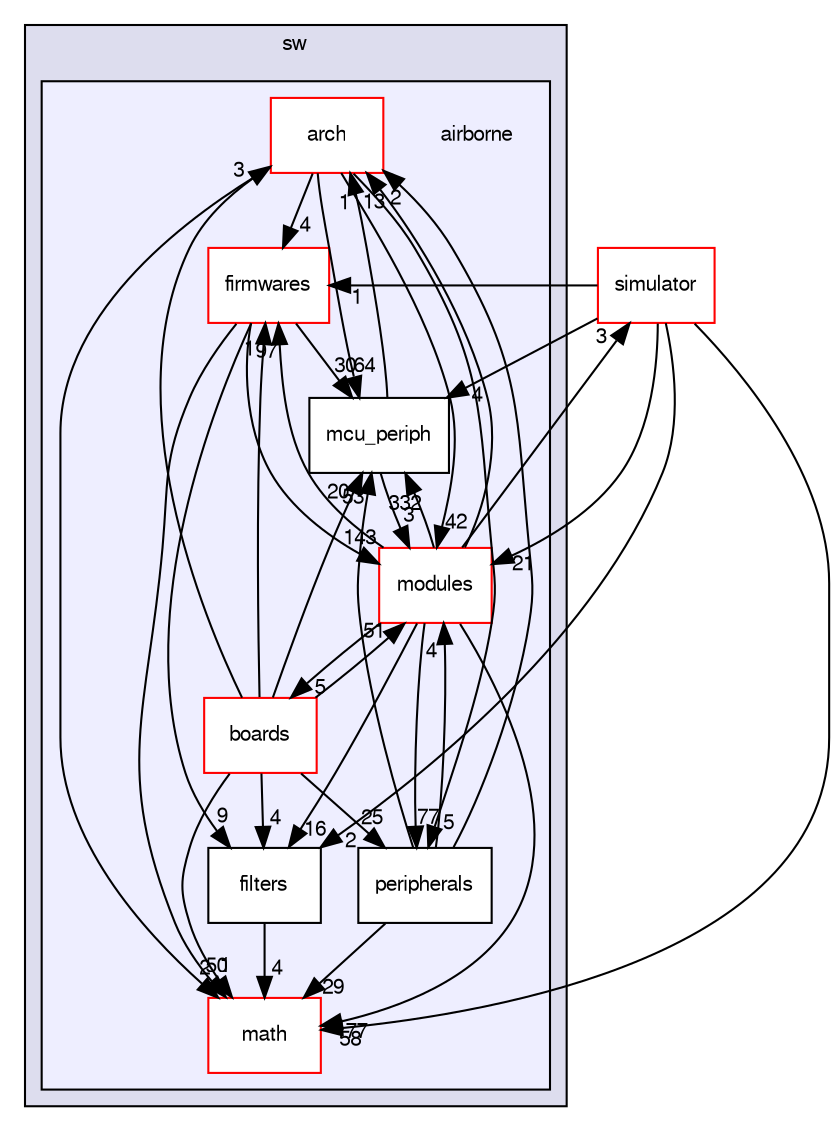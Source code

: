 digraph "sw/airborne" {
  compound=true
  node [ fontsize="10", fontname="FreeSans"];
  edge [ labelfontsize="10", labelfontname="FreeSans"];
  subgraph clusterdir_01fcd3835fb4e7d9331b722d86291b65 {
    graph [ bgcolor="#ddddee", pencolor="black", label="sw" fontname="FreeSans", fontsize="10", URL="dir_01fcd3835fb4e7d9331b722d86291b65.html"]
  subgraph clusterdir_5e9153041680afc3c016fd52fa730b56 {
    graph [ bgcolor="#eeeeff", pencolor="black", label="" URL="dir_5e9153041680afc3c016fd52fa730b56.html"];
    dir_5e9153041680afc3c016fd52fa730b56 [shape=plaintext label="airborne"];
    dir_fc6475eb39ea0144fb6697b809fd11a9 [shape=box label="arch" color="red" fillcolor="white" style="filled" URL="dir_fc6475eb39ea0144fb6697b809fd11a9.html"];
    dir_e030268cd18297cf6282390f76bfcf7f [shape=box label="boards" color="red" fillcolor="white" style="filled" URL="dir_e030268cd18297cf6282390f76bfcf7f.html"];
    dir_1444106569909aede49a887d28257b90 [shape=box label="filters" color="black" fillcolor="white" style="filled" URL="dir_1444106569909aede49a887d28257b90.html"];
    dir_e7d2494544042a787a6ee70a779a5e07 [shape=box label="firmwares" color="red" fillcolor="white" style="filled" URL="dir_e7d2494544042a787a6ee70a779a5e07.html"];
    dir_29343b6f5fcd4b75a5dfbb985ff56864 [shape=box label="math" color="red" fillcolor="white" style="filled" URL="dir_29343b6f5fcd4b75a5dfbb985ff56864.html"];
    dir_1ca43f6a116d741d80fb1d0555a2b198 [shape=box label="mcu_periph" color="black" fillcolor="white" style="filled" URL="dir_1ca43f6a116d741d80fb1d0555a2b198.html"];
    dir_c2abcdd6ccb39c3582929c0e3f5651c2 [shape=box label="modules" color="red" fillcolor="white" style="filled" URL="dir_c2abcdd6ccb39c3582929c0e3f5651c2.html"];
    dir_0a48ba2c0a76794adfddddc873522f67 [shape=box label="peripherals" color="black" fillcolor="white" style="filled" URL="dir_0a48ba2c0a76794adfddddc873522f67.html"];
  }
  }
  dir_57152efd0242905f7c5d6768e6b65e41 [shape=box label="simulator" fillcolor="white" style="filled" color="red" URL="dir_57152efd0242905f7c5d6768e6b65e41.html"];
  dir_0a48ba2c0a76794adfddddc873522f67->dir_1ca43f6a116d741d80fb1d0555a2b198 [headlabel="53", labeldistance=1.5 headhref="dir_000109_000107.html"];
  dir_0a48ba2c0a76794adfddddc873522f67->dir_fc6475eb39ea0144fb6697b809fd11a9 [headlabel="2", labeldistance=1.5 headhref="dir_000109_000002.html"];
  dir_0a48ba2c0a76794adfddddc873522f67->dir_29343b6f5fcd4b75a5dfbb985ff56864 [headlabel="29", labeldistance=1.5 headhref="dir_000109_000105.html"];
  dir_0a48ba2c0a76794adfddddc873522f67->dir_c2abcdd6ccb39c3582929c0e3f5651c2 [headlabel="4", labeldistance=1.5 headhref="dir_000109_000031.html"];
  dir_e030268cd18297cf6282390f76bfcf7f->dir_0a48ba2c0a76794adfddddc873522f67 [headlabel="25", labeldistance=1.5 headhref="dir_000042_000109.html"];
  dir_e030268cd18297cf6282390f76bfcf7f->dir_1ca43f6a116d741d80fb1d0555a2b198 [headlabel="20", labeldistance=1.5 headhref="dir_000042_000107.html"];
  dir_e030268cd18297cf6282390f76bfcf7f->dir_fc6475eb39ea0144fb6697b809fd11a9 [headlabel="3", labeldistance=1.5 headhref="dir_000042_000002.html"];
  dir_e030268cd18297cf6282390f76bfcf7f->dir_1444106569909aede49a887d28257b90 [headlabel="4", labeldistance=1.5 headhref="dir_000042_000091.html"];
  dir_e030268cd18297cf6282390f76bfcf7f->dir_e7d2494544042a787a6ee70a779a5e07 [headlabel="1", labeldistance=1.5 headhref="dir_000042_000092.html"];
  dir_e030268cd18297cf6282390f76bfcf7f->dir_29343b6f5fcd4b75a5dfbb985ff56864 [headlabel="1", labeldistance=1.5 headhref="dir_000042_000105.html"];
  dir_e030268cd18297cf6282390f76bfcf7f->dir_c2abcdd6ccb39c3582929c0e3f5651c2 [headlabel="51", labeldistance=1.5 headhref="dir_000042_000031.html"];
  dir_1ca43f6a116d741d80fb1d0555a2b198->dir_fc6475eb39ea0144fb6697b809fd11a9 [headlabel="1", labeldistance=1.5 headhref="dir_000107_000002.html"];
  dir_1ca43f6a116d741d80fb1d0555a2b198->dir_c2abcdd6ccb39c3582929c0e3f5651c2 [headlabel="3", labeldistance=1.5 headhref="dir_000107_000031.html"];
  dir_fc6475eb39ea0144fb6697b809fd11a9->dir_0a48ba2c0a76794adfddddc873522f67 [headlabel="5", labeldistance=1.5 headhref="dir_000002_000109.html"];
  dir_fc6475eb39ea0144fb6697b809fd11a9->dir_1ca43f6a116d741d80fb1d0555a2b198 [headlabel="64", labeldistance=1.5 headhref="dir_000002_000107.html"];
  dir_fc6475eb39ea0144fb6697b809fd11a9->dir_e7d2494544042a787a6ee70a779a5e07 [headlabel="4", labeldistance=1.5 headhref="dir_000002_000092.html"];
  dir_fc6475eb39ea0144fb6697b809fd11a9->dir_29343b6f5fcd4b75a5dfbb985ff56864 [headlabel="2", labeldistance=1.5 headhref="dir_000002_000105.html"];
  dir_fc6475eb39ea0144fb6697b809fd11a9->dir_c2abcdd6ccb39c3582929c0e3f5651c2 [headlabel="42", labeldistance=1.5 headhref="dir_000002_000031.html"];
  dir_1444106569909aede49a887d28257b90->dir_29343b6f5fcd4b75a5dfbb985ff56864 [headlabel="4", labeldistance=1.5 headhref="dir_000091_000105.html"];
  dir_e7d2494544042a787a6ee70a779a5e07->dir_1ca43f6a116d741d80fb1d0555a2b198 [headlabel="30", labeldistance=1.5 headhref="dir_000092_000107.html"];
  dir_e7d2494544042a787a6ee70a779a5e07->dir_1444106569909aede49a887d28257b90 [headlabel="9", labeldistance=1.5 headhref="dir_000092_000091.html"];
  dir_e7d2494544042a787a6ee70a779a5e07->dir_29343b6f5fcd4b75a5dfbb985ff56864 [headlabel="50", labeldistance=1.5 headhref="dir_000092_000105.html"];
  dir_e7d2494544042a787a6ee70a779a5e07->dir_c2abcdd6ccb39c3582929c0e3f5651c2 [headlabel="143", labeldistance=1.5 headhref="dir_000092_000031.html"];
  dir_57152efd0242905f7c5d6768e6b65e41->dir_1ca43f6a116d741d80fb1d0555a2b198 [headlabel="4", labeldistance=1.5 headhref="dir_000206_000107.html"];
  dir_57152efd0242905f7c5d6768e6b65e41->dir_1444106569909aede49a887d28257b90 [headlabel="2", labeldistance=1.5 headhref="dir_000206_000091.html"];
  dir_57152efd0242905f7c5d6768e6b65e41->dir_e7d2494544042a787a6ee70a779a5e07 [headlabel="1", labeldistance=1.5 headhref="dir_000206_000092.html"];
  dir_57152efd0242905f7c5d6768e6b65e41->dir_29343b6f5fcd4b75a5dfbb985ff56864 [headlabel="58", labeldistance=1.5 headhref="dir_000206_000105.html"];
  dir_57152efd0242905f7c5d6768e6b65e41->dir_c2abcdd6ccb39c3582929c0e3f5651c2 [headlabel="21", labeldistance=1.5 headhref="dir_000206_000031.html"];
  dir_c2abcdd6ccb39c3582929c0e3f5651c2->dir_0a48ba2c0a76794adfddddc873522f67 [headlabel="77", labeldistance=1.5 headhref="dir_000031_000109.html"];
  dir_c2abcdd6ccb39c3582929c0e3f5651c2->dir_e030268cd18297cf6282390f76bfcf7f [headlabel="5", labeldistance=1.5 headhref="dir_000031_000042.html"];
  dir_c2abcdd6ccb39c3582929c0e3f5651c2->dir_1ca43f6a116d741d80fb1d0555a2b198 [headlabel="332", labeldistance=1.5 headhref="dir_000031_000107.html"];
  dir_c2abcdd6ccb39c3582929c0e3f5651c2->dir_fc6475eb39ea0144fb6697b809fd11a9 [headlabel="13", labeldistance=1.5 headhref="dir_000031_000002.html"];
  dir_c2abcdd6ccb39c3582929c0e3f5651c2->dir_1444106569909aede49a887d28257b90 [headlabel="16", labeldistance=1.5 headhref="dir_000031_000091.html"];
  dir_c2abcdd6ccb39c3582929c0e3f5651c2->dir_e7d2494544042a787a6ee70a779a5e07 [headlabel="97", labeldistance=1.5 headhref="dir_000031_000092.html"];
  dir_c2abcdd6ccb39c3582929c0e3f5651c2->dir_57152efd0242905f7c5d6768e6b65e41 [headlabel="3", labeldistance=1.5 headhref="dir_000031_000206.html"];
  dir_c2abcdd6ccb39c3582929c0e3f5651c2->dir_29343b6f5fcd4b75a5dfbb985ff56864 [headlabel="177", labeldistance=1.5 headhref="dir_000031_000105.html"];
}
